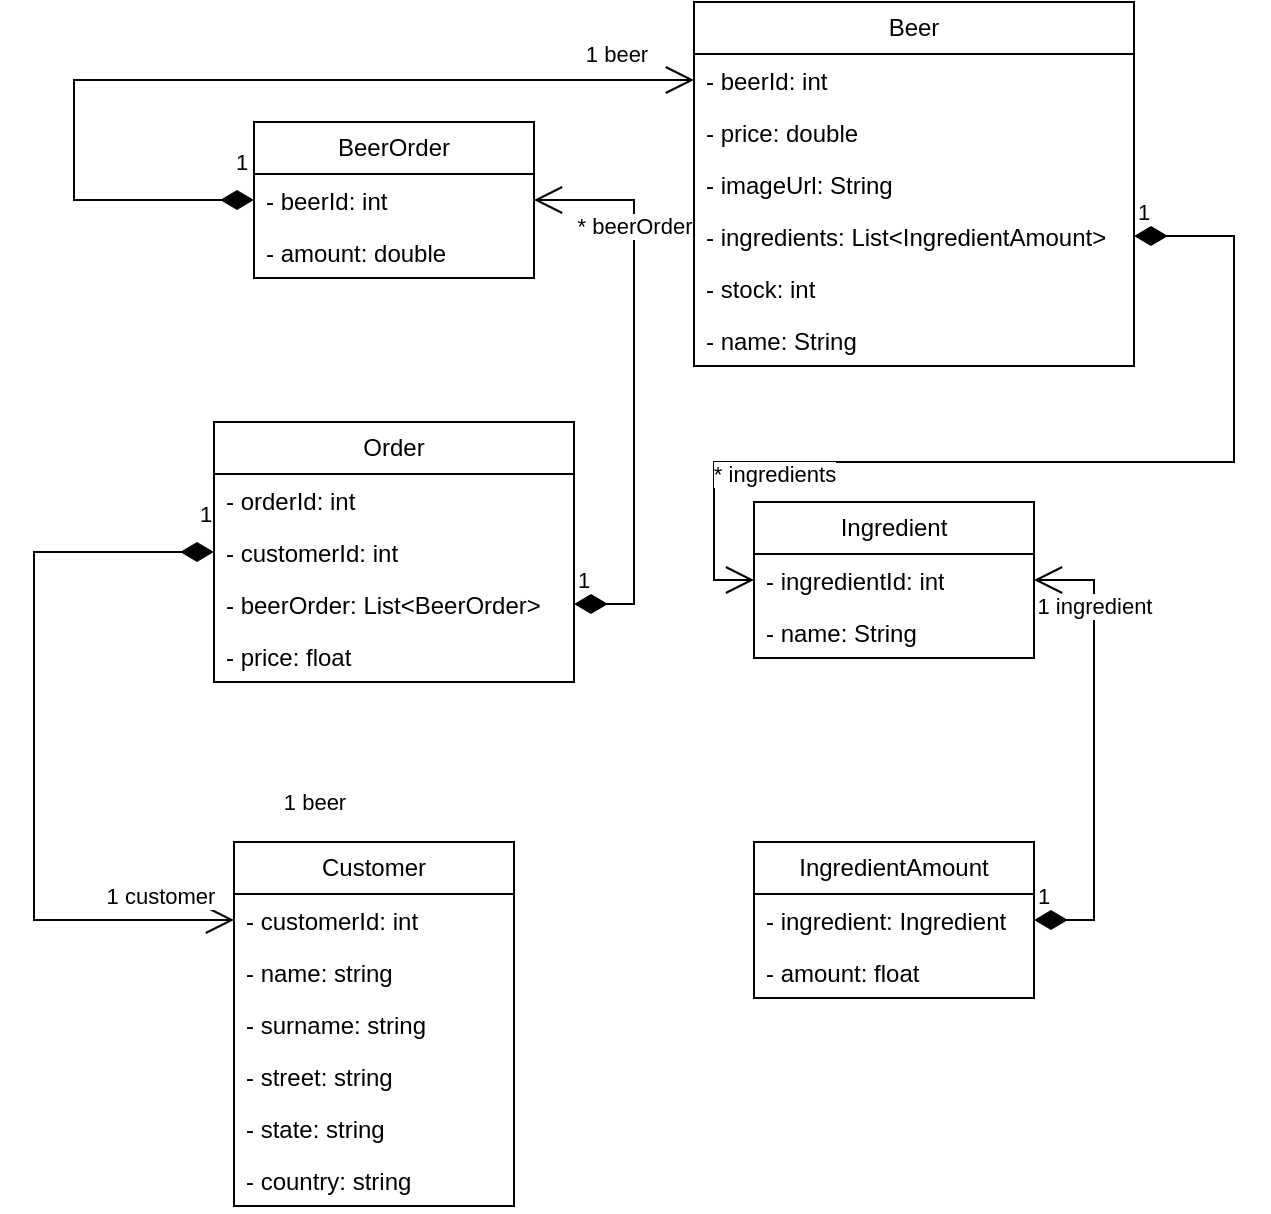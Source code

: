 <mxfile version="21.5.2">
  <diagram name="Seite-1" id="9v7vIWbiPTcF4lySQxjw">
    <mxGraphModel dx="2074" dy="1135" grid="1" gridSize="10" guides="1" tooltips="1" connect="1" arrows="1" fold="1" page="1" pageScale="1" pageWidth="850" pageHeight="1100" math="0" shadow="0">
      <root>
        <mxCell id="0" />
        <mxCell id="1" parent="0" />
        <mxCell id="TVi67vE6mYPKHUCKhR4j-1" value="Ingredient" style="swimlane;fontStyle=0;childLayout=stackLayout;horizontal=1;startSize=26;fillColor=none;horizontalStack=0;resizeParent=1;resizeParentMax=0;resizeLast=0;collapsible=1;marginBottom=0;whiteSpace=wrap;html=1;" vertex="1" parent="1">
          <mxGeometry x="470" y="410" width="140" height="78" as="geometry" />
        </mxCell>
        <mxCell id="TVi67vE6mYPKHUCKhR4j-2" value="- ingredientId: int" style="text;strokeColor=none;fillColor=none;align=left;verticalAlign=top;spacingLeft=4;spacingRight=4;overflow=hidden;rotatable=0;points=[[0,0.5],[1,0.5]];portConstraint=eastwest;whiteSpace=wrap;html=1;" vertex="1" parent="TVi67vE6mYPKHUCKhR4j-1">
          <mxGeometry y="26" width="140" height="26" as="geometry" />
        </mxCell>
        <mxCell id="TVi67vE6mYPKHUCKhR4j-3" value="- name: String" style="text;strokeColor=none;fillColor=none;align=left;verticalAlign=top;spacingLeft=4;spacingRight=4;overflow=hidden;rotatable=0;points=[[0,0.5],[1,0.5]];portConstraint=eastwest;whiteSpace=wrap;html=1;" vertex="1" parent="TVi67vE6mYPKHUCKhR4j-1">
          <mxGeometry y="52" width="140" height="26" as="geometry" />
        </mxCell>
        <mxCell id="TVi67vE6mYPKHUCKhR4j-5" value="IngredientAmount" style="swimlane;fontStyle=0;childLayout=stackLayout;horizontal=1;startSize=26;fillColor=none;horizontalStack=0;resizeParent=1;resizeParentMax=0;resizeLast=0;collapsible=1;marginBottom=0;whiteSpace=wrap;html=1;" vertex="1" parent="1">
          <mxGeometry x="470" y="580" width="140" height="78" as="geometry" />
        </mxCell>
        <mxCell id="TVi67vE6mYPKHUCKhR4j-6" value="- ingredient: Ingredient" style="text;strokeColor=none;fillColor=none;align=left;verticalAlign=top;spacingLeft=4;spacingRight=4;overflow=hidden;rotatable=0;points=[[0,0.5],[1,0.5]];portConstraint=eastwest;whiteSpace=wrap;html=1;" vertex="1" parent="TVi67vE6mYPKHUCKhR4j-5">
          <mxGeometry y="26" width="140" height="26" as="geometry" />
        </mxCell>
        <mxCell id="TVi67vE6mYPKHUCKhR4j-7" value="- amount: float" style="text;strokeColor=none;fillColor=none;align=left;verticalAlign=top;spacingLeft=4;spacingRight=4;overflow=hidden;rotatable=0;points=[[0,0.5],[1,0.5]];portConstraint=eastwest;whiteSpace=wrap;html=1;" vertex="1" parent="TVi67vE6mYPKHUCKhR4j-5">
          <mxGeometry y="52" width="140" height="26" as="geometry" />
        </mxCell>
        <mxCell id="TVi67vE6mYPKHUCKhR4j-8" value="Beer" style="swimlane;fontStyle=0;childLayout=stackLayout;horizontal=1;startSize=26;fillColor=none;horizontalStack=0;resizeParent=1;resizeParentMax=0;resizeLast=0;collapsible=1;marginBottom=0;whiteSpace=wrap;html=1;" vertex="1" parent="1">
          <mxGeometry x="440" y="160" width="220" height="182" as="geometry" />
        </mxCell>
        <mxCell id="TVi67vE6mYPKHUCKhR4j-9" value="- beerId: int" style="text;strokeColor=none;fillColor=none;align=left;verticalAlign=top;spacingLeft=4;spacingRight=4;overflow=hidden;rotatable=0;points=[[0,0.5],[1,0.5]];portConstraint=eastwest;whiteSpace=wrap;html=1;" vertex="1" parent="TVi67vE6mYPKHUCKhR4j-8">
          <mxGeometry y="26" width="220" height="26" as="geometry" />
        </mxCell>
        <mxCell id="TVi67vE6mYPKHUCKhR4j-10" value="- price: double" style="text;strokeColor=none;fillColor=none;align=left;verticalAlign=top;spacingLeft=4;spacingRight=4;overflow=hidden;rotatable=0;points=[[0,0.5],[1,0.5]];portConstraint=eastwest;whiteSpace=wrap;html=1;" vertex="1" parent="TVi67vE6mYPKHUCKhR4j-8">
          <mxGeometry y="52" width="220" height="26" as="geometry" />
        </mxCell>
        <mxCell id="TVi67vE6mYPKHUCKhR4j-11" value="- imageUrl: String" style="text;strokeColor=none;fillColor=none;align=left;verticalAlign=top;spacingLeft=4;spacingRight=4;overflow=hidden;rotatable=0;points=[[0,0.5],[1,0.5]];portConstraint=eastwest;whiteSpace=wrap;html=1;" vertex="1" parent="TVi67vE6mYPKHUCKhR4j-8">
          <mxGeometry y="78" width="220" height="26" as="geometry" />
        </mxCell>
        <mxCell id="TVi67vE6mYPKHUCKhR4j-13" value="- ingredients: List&amp;lt;IngredientAmount&amp;gt;" style="text;strokeColor=none;fillColor=none;align=left;verticalAlign=top;spacingLeft=4;spacingRight=4;overflow=hidden;rotatable=0;points=[[0,0.5],[1,0.5]];portConstraint=eastwest;whiteSpace=wrap;html=1;" vertex="1" parent="TVi67vE6mYPKHUCKhR4j-8">
          <mxGeometry y="104" width="220" height="26" as="geometry" />
        </mxCell>
        <mxCell id="TVi67vE6mYPKHUCKhR4j-14" value="- stock: int" style="text;strokeColor=none;fillColor=none;align=left;verticalAlign=top;spacingLeft=4;spacingRight=4;overflow=hidden;rotatable=0;points=[[0,0.5],[1,0.5]];portConstraint=eastwest;whiteSpace=wrap;html=1;" vertex="1" parent="TVi67vE6mYPKHUCKhR4j-8">
          <mxGeometry y="130" width="220" height="26" as="geometry" />
        </mxCell>
        <mxCell id="TVi67vE6mYPKHUCKhR4j-12" value="- name: String" style="text;strokeColor=none;fillColor=none;align=left;verticalAlign=top;spacingLeft=4;spacingRight=4;overflow=hidden;rotatable=0;points=[[0,0.5],[1,0.5]];portConstraint=eastwest;whiteSpace=wrap;html=1;" vertex="1" parent="TVi67vE6mYPKHUCKhR4j-8">
          <mxGeometry y="156" width="220" height="26" as="geometry" />
        </mxCell>
        <mxCell id="TVi67vE6mYPKHUCKhR4j-15" value="Customer" style="swimlane;fontStyle=0;childLayout=stackLayout;horizontal=1;startSize=26;fillColor=none;horizontalStack=0;resizeParent=1;resizeParentMax=0;resizeLast=0;collapsible=1;marginBottom=0;whiteSpace=wrap;html=1;" vertex="1" parent="1">
          <mxGeometry x="210" y="580" width="140" height="182" as="geometry" />
        </mxCell>
        <mxCell id="TVi67vE6mYPKHUCKhR4j-16" value="- customerId: int" style="text;strokeColor=none;fillColor=none;align=left;verticalAlign=top;spacingLeft=4;spacingRight=4;overflow=hidden;rotatable=0;points=[[0,0.5],[1,0.5]];portConstraint=eastwest;whiteSpace=wrap;html=1;" vertex="1" parent="TVi67vE6mYPKHUCKhR4j-15">
          <mxGeometry y="26" width="140" height="26" as="geometry" />
        </mxCell>
        <mxCell id="TVi67vE6mYPKHUCKhR4j-18" value="- name: string" style="text;strokeColor=none;fillColor=none;align=left;verticalAlign=top;spacingLeft=4;spacingRight=4;overflow=hidden;rotatable=0;points=[[0,0.5],[1,0.5]];portConstraint=eastwest;whiteSpace=wrap;html=1;" vertex="1" parent="TVi67vE6mYPKHUCKhR4j-15">
          <mxGeometry y="52" width="140" height="26" as="geometry" />
        </mxCell>
        <mxCell id="TVi67vE6mYPKHUCKhR4j-20" value="- surname: string" style="text;strokeColor=none;fillColor=none;align=left;verticalAlign=top;spacingLeft=4;spacingRight=4;overflow=hidden;rotatable=0;points=[[0,0.5],[1,0.5]];portConstraint=eastwest;whiteSpace=wrap;html=1;" vertex="1" parent="TVi67vE6mYPKHUCKhR4j-15">
          <mxGeometry y="78" width="140" height="26" as="geometry" />
        </mxCell>
        <mxCell id="TVi67vE6mYPKHUCKhR4j-21" value="- street: string" style="text;strokeColor=none;fillColor=none;align=left;verticalAlign=top;spacingLeft=4;spacingRight=4;overflow=hidden;rotatable=0;points=[[0,0.5],[1,0.5]];portConstraint=eastwest;whiteSpace=wrap;html=1;" vertex="1" parent="TVi67vE6mYPKHUCKhR4j-15">
          <mxGeometry y="104" width="140" height="26" as="geometry" />
        </mxCell>
        <mxCell id="TVi67vE6mYPKHUCKhR4j-19" value="- state: string" style="text;strokeColor=none;fillColor=none;align=left;verticalAlign=top;spacingLeft=4;spacingRight=4;overflow=hidden;rotatable=0;points=[[0,0.5],[1,0.5]];portConstraint=eastwest;whiteSpace=wrap;html=1;" vertex="1" parent="TVi67vE6mYPKHUCKhR4j-15">
          <mxGeometry y="130" width="140" height="26" as="geometry" />
        </mxCell>
        <mxCell id="TVi67vE6mYPKHUCKhR4j-17" value="- country: string" style="text;strokeColor=none;fillColor=none;align=left;verticalAlign=top;spacingLeft=4;spacingRight=4;overflow=hidden;rotatable=0;points=[[0,0.5],[1,0.5]];portConstraint=eastwest;whiteSpace=wrap;html=1;" vertex="1" parent="TVi67vE6mYPKHUCKhR4j-15">
          <mxGeometry y="156" width="140" height="26" as="geometry" />
        </mxCell>
        <mxCell id="TVi67vE6mYPKHUCKhR4j-22" value="Order" style="swimlane;fontStyle=0;childLayout=stackLayout;horizontal=1;startSize=26;fillColor=none;horizontalStack=0;resizeParent=1;resizeParentMax=0;resizeLast=0;collapsible=1;marginBottom=0;whiteSpace=wrap;html=1;" vertex="1" parent="1">
          <mxGeometry x="200" y="370" width="180" height="130" as="geometry" />
        </mxCell>
        <mxCell id="TVi67vE6mYPKHUCKhR4j-24" value="- orderId: int" style="text;strokeColor=none;fillColor=none;align=left;verticalAlign=top;spacingLeft=4;spacingRight=4;overflow=hidden;rotatable=0;points=[[0,0.5],[1,0.5]];portConstraint=eastwest;whiteSpace=wrap;html=1;" vertex="1" parent="TVi67vE6mYPKHUCKhR4j-22">
          <mxGeometry y="26" width="180" height="26" as="geometry" />
        </mxCell>
        <mxCell id="TVi67vE6mYPKHUCKhR4j-23" value="- customerId: int" style="text;strokeColor=none;fillColor=none;align=left;verticalAlign=top;spacingLeft=4;spacingRight=4;overflow=hidden;rotatable=0;points=[[0,0.5],[1,0.5]];portConstraint=eastwest;whiteSpace=wrap;html=1;" vertex="1" parent="TVi67vE6mYPKHUCKhR4j-22">
          <mxGeometry y="52" width="180" height="26" as="geometry" />
        </mxCell>
        <mxCell id="TVi67vE6mYPKHUCKhR4j-25" value="- beerOrder: List&amp;lt;BeerOrder&amp;gt;" style="text;strokeColor=none;fillColor=none;align=left;verticalAlign=top;spacingLeft=4;spacingRight=4;overflow=hidden;rotatable=0;points=[[0,0.5],[1,0.5]];portConstraint=eastwest;whiteSpace=wrap;html=1;" vertex="1" parent="TVi67vE6mYPKHUCKhR4j-22">
          <mxGeometry y="78" width="180" height="26" as="geometry" />
        </mxCell>
        <mxCell id="TVi67vE6mYPKHUCKhR4j-26" value="- price: float" style="text;strokeColor=none;fillColor=none;align=left;verticalAlign=top;spacingLeft=4;spacingRight=4;overflow=hidden;rotatable=0;points=[[0,0.5],[1,0.5]];portConstraint=eastwest;whiteSpace=wrap;html=1;" vertex="1" parent="TVi67vE6mYPKHUCKhR4j-22">
          <mxGeometry y="104" width="180" height="26" as="geometry" />
        </mxCell>
        <mxCell id="TVi67vE6mYPKHUCKhR4j-29" value="BeerOrder" style="swimlane;fontStyle=0;childLayout=stackLayout;horizontal=1;startSize=26;fillColor=none;horizontalStack=0;resizeParent=1;resizeParentMax=0;resizeLast=0;collapsible=1;marginBottom=0;whiteSpace=wrap;html=1;" vertex="1" parent="1">
          <mxGeometry x="220" y="220" width="140" height="78" as="geometry" />
        </mxCell>
        <mxCell id="TVi67vE6mYPKHUCKhR4j-30" value="- beerId: int" style="text;strokeColor=none;fillColor=none;align=left;verticalAlign=top;spacingLeft=4;spacingRight=4;overflow=hidden;rotatable=0;points=[[0,0.5],[1,0.5]];portConstraint=eastwest;whiteSpace=wrap;html=1;" vertex="1" parent="TVi67vE6mYPKHUCKhR4j-29">
          <mxGeometry y="26" width="140" height="26" as="geometry" />
        </mxCell>
        <mxCell id="TVi67vE6mYPKHUCKhR4j-31" value="- amount: double" style="text;strokeColor=none;fillColor=none;align=left;verticalAlign=top;spacingLeft=4;spacingRight=4;overflow=hidden;rotatable=0;points=[[0,0.5],[1,0.5]];portConstraint=eastwest;whiteSpace=wrap;html=1;" vertex="1" parent="TVi67vE6mYPKHUCKhR4j-29">
          <mxGeometry y="52" width="140" height="26" as="geometry" />
        </mxCell>
        <mxCell id="TVi67vE6mYPKHUCKhR4j-34" value="1" style="endArrow=open;html=1;endSize=12;startArrow=diamondThin;startSize=14;startFill=1;edgeStyle=orthogonalEdgeStyle;align=left;verticalAlign=bottom;rounded=0;entryX=1;entryY=0.5;entryDx=0;entryDy=0;exitX=1;exitY=0.5;exitDx=0;exitDy=0;" edge="1" parent="1" source="TVi67vE6mYPKHUCKhR4j-25" target="TVi67vE6mYPKHUCKhR4j-30">
          <mxGeometry x="-1" y="3" relative="1" as="geometry">
            <mxPoint x="390" y="750" as="sourcePoint" />
            <mxPoint x="550" y="750" as="targetPoint" />
            <Array as="points">
              <mxPoint x="410" y="461" />
              <mxPoint x="410" y="259" />
            </Array>
          </mxGeometry>
        </mxCell>
        <mxCell id="TVi67vE6mYPKHUCKhR4j-35" value="* beerOrder" style="edgeLabel;html=1;align=center;verticalAlign=middle;resizable=0;points=[];" vertex="1" connectable="0" parent="TVi67vE6mYPKHUCKhR4j-34">
          <mxGeometry x="0.219" relative="1" as="geometry">
            <mxPoint y="-47" as="offset" />
          </mxGeometry>
        </mxCell>
        <mxCell id="TVi67vE6mYPKHUCKhR4j-36" value="1" style="endArrow=open;html=1;endSize=12;startArrow=diamondThin;startSize=14;startFill=1;edgeStyle=orthogonalEdgeStyle;align=left;verticalAlign=bottom;rounded=0;entryX=1;entryY=0.5;entryDx=0;entryDy=0;exitX=1;exitY=0.5;exitDx=0;exitDy=0;" edge="1" parent="1" source="TVi67vE6mYPKHUCKhR4j-6" target="TVi67vE6mYPKHUCKhR4j-2">
          <mxGeometry x="-1" y="3" relative="1" as="geometry">
            <mxPoint x="780" y="579.5" as="sourcePoint" />
            <mxPoint x="760" y="377.5" as="targetPoint" />
            <Array as="points">
              <mxPoint x="640" y="619" />
              <mxPoint x="640" y="449" />
            </Array>
          </mxGeometry>
        </mxCell>
        <mxCell id="TVi67vE6mYPKHUCKhR4j-37" value="1 ingredient" style="edgeLabel;html=1;align=center;verticalAlign=middle;resizable=0;points=[];" vertex="1" connectable="0" parent="TVi67vE6mYPKHUCKhR4j-36">
          <mxGeometry x="0.219" relative="1" as="geometry">
            <mxPoint y="-47" as="offset" />
          </mxGeometry>
        </mxCell>
        <mxCell id="TVi67vE6mYPKHUCKhR4j-40" value="1" style="endArrow=open;html=1;endSize=12;startArrow=diamondThin;startSize=14;startFill=1;edgeStyle=orthogonalEdgeStyle;align=left;verticalAlign=bottom;rounded=0;exitX=1;exitY=0.5;exitDx=0;exitDy=0;entryX=0;entryY=0.5;entryDx=0;entryDy=0;" edge="1" parent="1" source="TVi67vE6mYPKHUCKhR4j-13" target="TVi67vE6mYPKHUCKhR4j-2">
          <mxGeometry x="-1" y="3" relative="1" as="geometry">
            <mxPoint x="720" y="460" as="sourcePoint" />
            <mxPoint x="610" y="450" as="targetPoint" />
            <Array as="points">
              <mxPoint x="710" y="277" />
              <mxPoint x="710" y="390" />
              <mxPoint x="450" y="390" />
              <mxPoint x="450" y="449" />
            </Array>
          </mxGeometry>
        </mxCell>
        <mxCell id="TVi67vE6mYPKHUCKhR4j-41" value="* ingredients" style="edgeLabel;html=1;align=center;verticalAlign=middle;resizable=0;points=[];" vertex="1" connectable="0" parent="TVi67vE6mYPKHUCKhR4j-40">
          <mxGeometry x="0.219" relative="1" as="geometry">
            <mxPoint x="-87" y="6" as="offset" />
          </mxGeometry>
        </mxCell>
        <mxCell id="TVi67vE6mYPKHUCKhR4j-42" value="1" style="endArrow=open;html=1;endSize=12;startArrow=diamondThin;startSize=14;startFill=1;edgeStyle=orthogonalEdgeStyle;align=left;verticalAlign=bottom;rounded=0;entryX=0;entryY=0.5;entryDx=0;entryDy=0;exitX=0;exitY=0.5;exitDx=0;exitDy=0;" edge="1" parent="1" source="TVi67vE6mYPKHUCKhR4j-30" target="TVi67vE6mYPKHUCKhR4j-9">
          <mxGeometry x="-0.952" y="-10" relative="1" as="geometry">
            <mxPoint x="130" y="330" as="sourcePoint" />
            <mxPoint x="100" y="100" as="targetPoint" />
            <Array as="points">
              <mxPoint x="130" y="259" />
              <mxPoint x="130" y="199" />
            </Array>
            <mxPoint as="offset" />
          </mxGeometry>
        </mxCell>
        <mxCell id="TVi67vE6mYPKHUCKhR4j-43" value="1 beer" style="edgeLabel;html=1;align=center;verticalAlign=middle;resizable=0;points=[];" vertex="1" connectable="0" parent="TVi67vE6mYPKHUCKhR4j-42">
          <mxGeometry x="0.219" relative="1" as="geometry">
            <mxPoint x="140" y="-13" as="offset" />
          </mxGeometry>
        </mxCell>
        <mxCell id="TVi67vE6mYPKHUCKhR4j-44" value="1" style="endArrow=open;html=1;endSize=12;startArrow=diamondThin;startSize=14;startFill=1;edgeStyle=orthogonalEdgeStyle;align=left;verticalAlign=bottom;rounded=0;entryX=0;entryY=0.5;entryDx=0;entryDy=0;exitX=0;exitY=0.5;exitDx=0;exitDy=0;" edge="1" parent="1" source="TVi67vE6mYPKHUCKhR4j-23" target="TVi67vE6mYPKHUCKhR4j-16">
          <mxGeometry x="-0.952" y="-10" relative="1" as="geometry">
            <mxPoint x="230" y="269" as="sourcePoint" />
            <mxPoint x="450" y="209" as="targetPoint" />
            <Array as="points">
              <mxPoint x="110" y="435" />
              <mxPoint x="110" y="619" />
            </Array>
            <mxPoint as="offset" />
          </mxGeometry>
        </mxCell>
        <mxCell id="TVi67vE6mYPKHUCKhR4j-45" value="1 beer" style="edgeLabel;html=1;align=center;verticalAlign=middle;resizable=0;points=[];" vertex="1" connectable="0" parent="TVi67vE6mYPKHUCKhR4j-44">
          <mxGeometry x="0.219" relative="1" as="geometry">
            <mxPoint x="140" y="-13" as="offset" />
          </mxGeometry>
        </mxCell>
        <mxCell id="TVi67vE6mYPKHUCKhR4j-46" value="1 customer" style="edgeLabel;html=1;align=center;verticalAlign=middle;resizable=0;points=[];" vertex="1" connectable="0" parent="1">
          <mxGeometry x="180" y="610" as="geometry">
            <mxPoint x="-7" y="-3" as="offset" />
          </mxGeometry>
        </mxCell>
      </root>
    </mxGraphModel>
  </diagram>
</mxfile>
